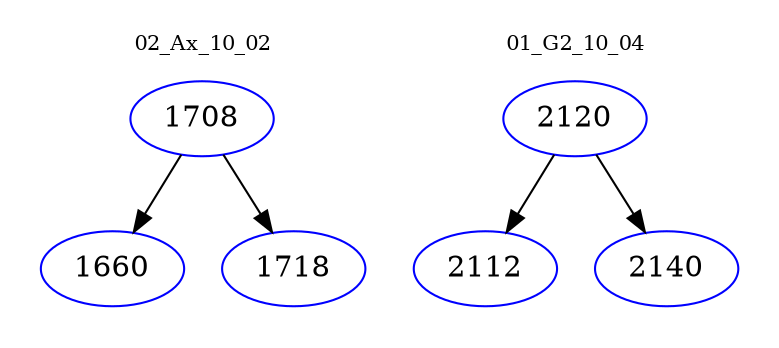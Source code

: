 digraph{
subgraph cluster_0 {
color = white
label = "02_Ax_10_02";
fontsize=10;
T0_1708 [label="1708", color="blue"]
T0_1708 -> T0_1660 [color="black"]
T0_1660 [label="1660", color="blue"]
T0_1708 -> T0_1718 [color="black"]
T0_1718 [label="1718", color="blue"]
}
subgraph cluster_1 {
color = white
label = "01_G2_10_04";
fontsize=10;
T1_2120 [label="2120", color="blue"]
T1_2120 -> T1_2112 [color="black"]
T1_2112 [label="2112", color="blue"]
T1_2120 -> T1_2140 [color="black"]
T1_2140 [label="2140", color="blue"]
}
}
